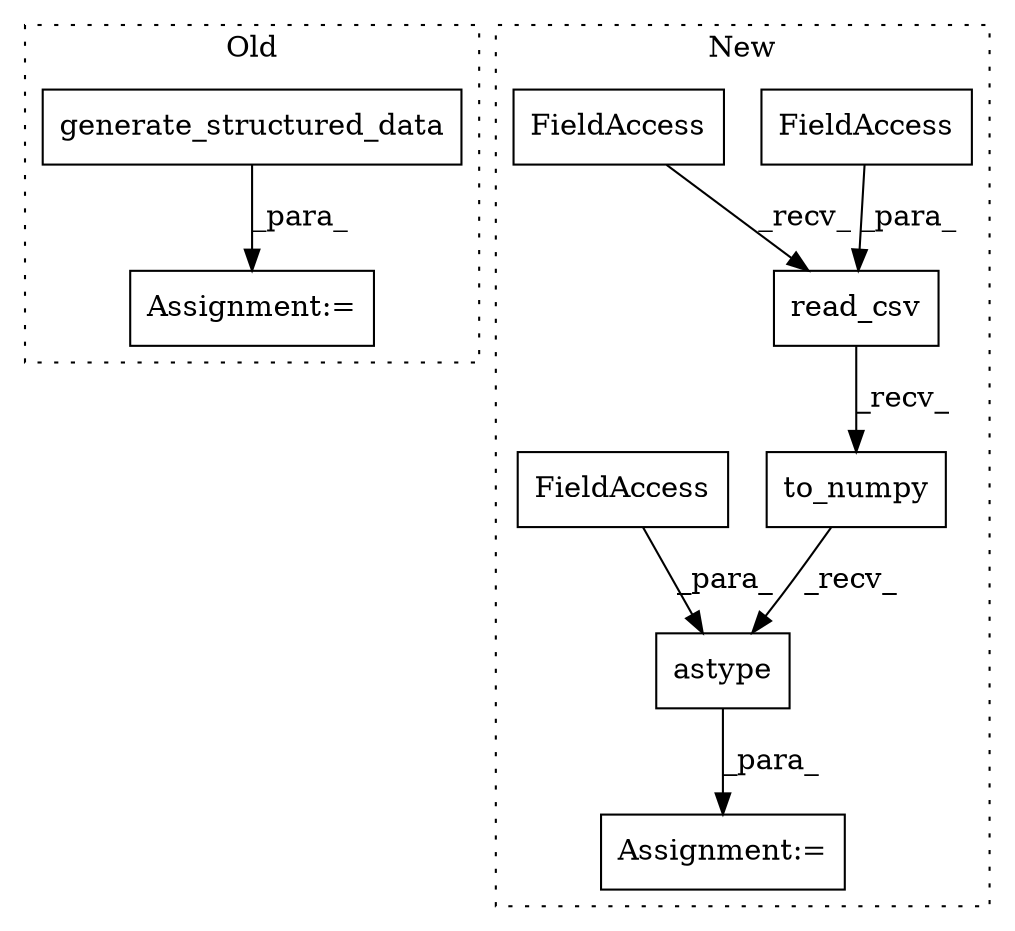 digraph G {
subgraph cluster0 {
1 [label="generate_structured_data" a="32" s="746,784" l="25,1" shape="box"];
8 [label="Assignment:=" a="7" s="739" l="1" shape="box"];
label = "Old";
style="dotted";
}
subgraph cluster1 {
2 [label="to_numpy" a="32" s="815" l="10" shape="box"];
3 [label="read_csv" a="32" s="784,813" l="9,1" shape="box"];
4 [label="FieldAccess" a="22" s="793" l="20" shape="box"];
5 [label="FieldAccess" a="22" s="777" l="6" shape="box"];
6 [label="astype" a="32" s="826,846" l="7,1" shape="box"];
7 [label="FieldAccess" a="22" s="833" l="5" shape="box"];
9 [label="Assignment:=" a="7" s="776" l="1" shape="box"];
label = "New";
style="dotted";
}
1 -> 8 [label="_para_"];
2 -> 6 [label="_recv_"];
3 -> 2 [label="_recv_"];
4 -> 3 [label="_para_"];
5 -> 3 [label="_recv_"];
6 -> 9 [label="_para_"];
7 -> 6 [label="_para_"];
}